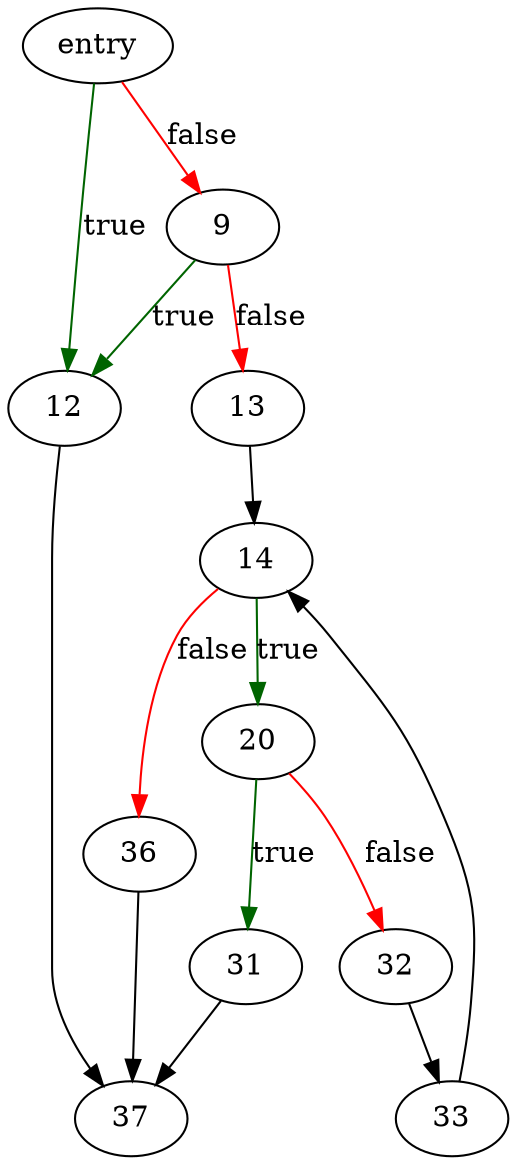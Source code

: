 digraph "checkColumnOverlap" {
	// Node definitions.
	2 [label=entry];
	9;
	12;
	13;
	14;
	20;
	31;
	32;
	33;
	36;
	37;

	// Edge definitions.
	2 -> 9 [
		color=red
		label=false
	];
	2 -> 12 [
		color=darkgreen
		label=true
	];
	9 -> 12 [
		color=darkgreen
		label=true
	];
	9 -> 13 [
		color=red
		label=false
	];
	12 -> 37;
	13 -> 14;
	14 -> 20 [
		color=darkgreen
		label=true
	];
	14 -> 36 [
		color=red
		label=false
	];
	20 -> 31 [
		color=darkgreen
		label=true
	];
	20 -> 32 [
		color=red
		label=false
	];
	31 -> 37;
	32 -> 33;
	33 -> 14;
	36 -> 37;
}